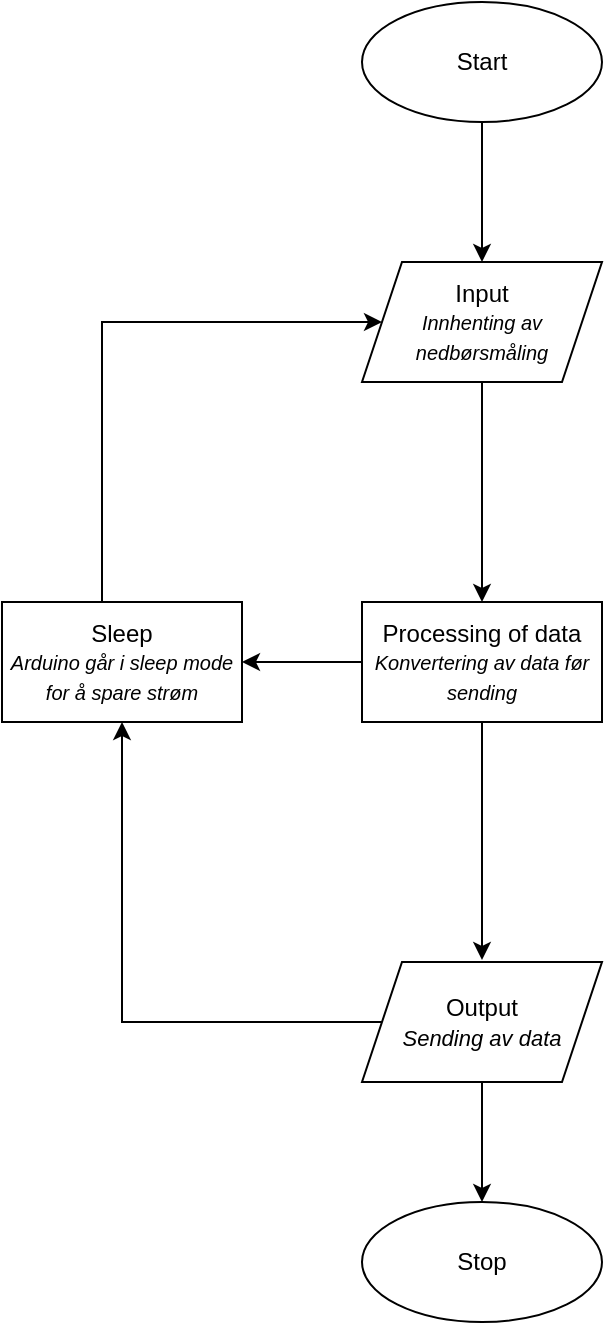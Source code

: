 <mxfile version="14.2.9" type="device"><diagram id="s1FAd_AgfW52bGK2yp9e" name="Page-1"><mxGraphModel dx="1422" dy="762" grid="1" gridSize="10" guides="1" tooltips="1" connect="1" arrows="1" fold="1" page="1" pageScale="1" pageWidth="827" pageHeight="1169" math="0" shadow="0"><root><mxCell id="0"/><mxCell id="1" parent="0"/><mxCell id="KXGbyRWlH0LsL0UsSs6D-10" style="edgeStyle=orthogonalEdgeStyle;rounded=0;orthogonalLoop=1;jettySize=auto;html=1;entryX=0.5;entryY=0;entryDx=0;entryDy=0;" edge="1" parent="1" source="KXGbyRWlH0LsL0UsSs6D-1" target="KXGbyRWlH0LsL0UsSs6D-7"><mxGeometry relative="1" as="geometry"/></mxCell><mxCell id="KXGbyRWlH0LsL0UsSs6D-1" value="Start" style="ellipse;whiteSpace=wrap;html=1;" vertex="1" parent="1"><mxGeometry x="340" y="60" width="120" height="60" as="geometry"/></mxCell><mxCell id="KXGbyRWlH0LsL0UsSs6D-2" value="Stop" style="ellipse;whiteSpace=wrap;html=1;" vertex="1" parent="1"><mxGeometry x="340" y="660" width="120" height="60" as="geometry"/></mxCell><mxCell id="KXGbyRWlH0LsL0UsSs6D-15" style="edgeStyle=orthogonalEdgeStyle;rounded=0;orthogonalLoop=1;jettySize=auto;html=1;entryX=0;entryY=0.5;entryDx=0;entryDy=0;" edge="1" parent="1" source="KXGbyRWlH0LsL0UsSs6D-6" target="KXGbyRWlH0LsL0UsSs6D-7"><mxGeometry relative="1" as="geometry"><Array as="points"><mxPoint x="210" y="220"/></Array></mxGeometry></mxCell><mxCell id="KXGbyRWlH0LsL0UsSs6D-6" value="Sleep&lt;br&gt;&lt;i&gt;&lt;font style=&quot;font-size: 10px&quot;&gt;Arduino går i sleep mode for å spare strøm&lt;/font&gt;&lt;/i&gt;" style="rounded=0;whiteSpace=wrap;html=1;" vertex="1" parent="1"><mxGeometry x="160" y="360" width="120" height="60" as="geometry"/></mxCell><mxCell id="KXGbyRWlH0LsL0UsSs6D-11" style="edgeStyle=orthogonalEdgeStyle;rounded=0;orthogonalLoop=1;jettySize=auto;html=1;entryX=0.5;entryY=0;entryDx=0;entryDy=0;" edge="1" parent="1" source="KXGbyRWlH0LsL0UsSs6D-7" target="KXGbyRWlH0LsL0UsSs6D-9"><mxGeometry relative="1" as="geometry"><Array as="points"><mxPoint x="400" y="350"/><mxPoint x="400" y="350"/></Array></mxGeometry></mxCell><mxCell id="KXGbyRWlH0LsL0UsSs6D-7" value="Input&lt;br&gt;&lt;i&gt;&lt;font style=&quot;font-size: 10px&quot;&gt;Innhenting av nedbørsmåling&lt;/font&gt;&lt;/i&gt;" style="shape=parallelogram;perimeter=parallelogramPerimeter;whiteSpace=wrap;html=1;fixedSize=1;" vertex="1" parent="1"><mxGeometry x="340" y="190" width="120" height="60" as="geometry"/></mxCell><mxCell id="KXGbyRWlH0LsL0UsSs6D-13" style="edgeStyle=orthogonalEdgeStyle;rounded=0;orthogonalLoop=1;jettySize=auto;html=1;entryX=0.5;entryY=0;entryDx=0;entryDy=0;" edge="1" parent="1" source="KXGbyRWlH0LsL0UsSs6D-8" target="KXGbyRWlH0LsL0UsSs6D-2"><mxGeometry relative="1" as="geometry"/></mxCell><mxCell id="KXGbyRWlH0LsL0UsSs6D-14" style="edgeStyle=orthogonalEdgeStyle;rounded=0;orthogonalLoop=1;jettySize=auto;html=1;entryX=0.5;entryY=1;entryDx=0;entryDy=0;" edge="1" parent="1" source="KXGbyRWlH0LsL0UsSs6D-8" target="KXGbyRWlH0LsL0UsSs6D-6"><mxGeometry relative="1" as="geometry"/></mxCell><mxCell id="KXGbyRWlH0LsL0UsSs6D-8" value="Output&lt;br&gt;&lt;i&gt;&lt;font style=&quot;font-size: 11px&quot;&gt;Sending av data&lt;/font&gt;&lt;/i&gt;" style="shape=parallelogram;perimeter=parallelogramPerimeter;whiteSpace=wrap;html=1;fixedSize=1;" vertex="1" parent="1"><mxGeometry x="340" y="540" width="120" height="60" as="geometry"/></mxCell><mxCell id="KXGbyRWlH0LsL0UsSs6D-12" style="edgeStyle=orthogonalEdgeStyle;rounded=0;orthogonalLoop=1;jettySize=auto;html=1;" edge="1" parent="1" source="KXGbyRWlH0LsL0UsSs6D-9"><mxGeometry relative="1" as="geometry"><mxPoint x="400" y="539" as="targetPoint"/><Array as="points"><mxPoint x="400" y="539"/></Array></mxGeometry></mxCell><mxCell id="KXGbyRWlH0LsL0UsSs6D-16" style="edgeStyle=orthogonalEdgeStyle;rounded=0;orthogonalLoop=1;jettySize=auto;html=1;entryX=1;entryY=0.5;entryDx=0;entryDy=0;" edge="1" parent="1" source="KXGbyRWlH0LsL0UsSs6D-9" target="KXGbyRWlH0LsL0UsSs6D-6"><mxGeometry relative="1" as="geometry"/></mxCell><mxCell id="KXGbyRWlH0LsL0UsSs6D-9" value="Processing of data&lt;br&gt;&lt;i&gt;&lt;font style=&quot;font-size: 10px&quot;&gt;Konvertering av data før sending&lt;/font&gt;&lt;/i&gt;" style="rounded=0;whiteSpace=wrap;html=1;" vertex="1" parent="1"><mxGeometry x="340" y="360" width="120" height="60" as="geometry"/></mxCell></root></mxGraphModel></diagram></mxfile>